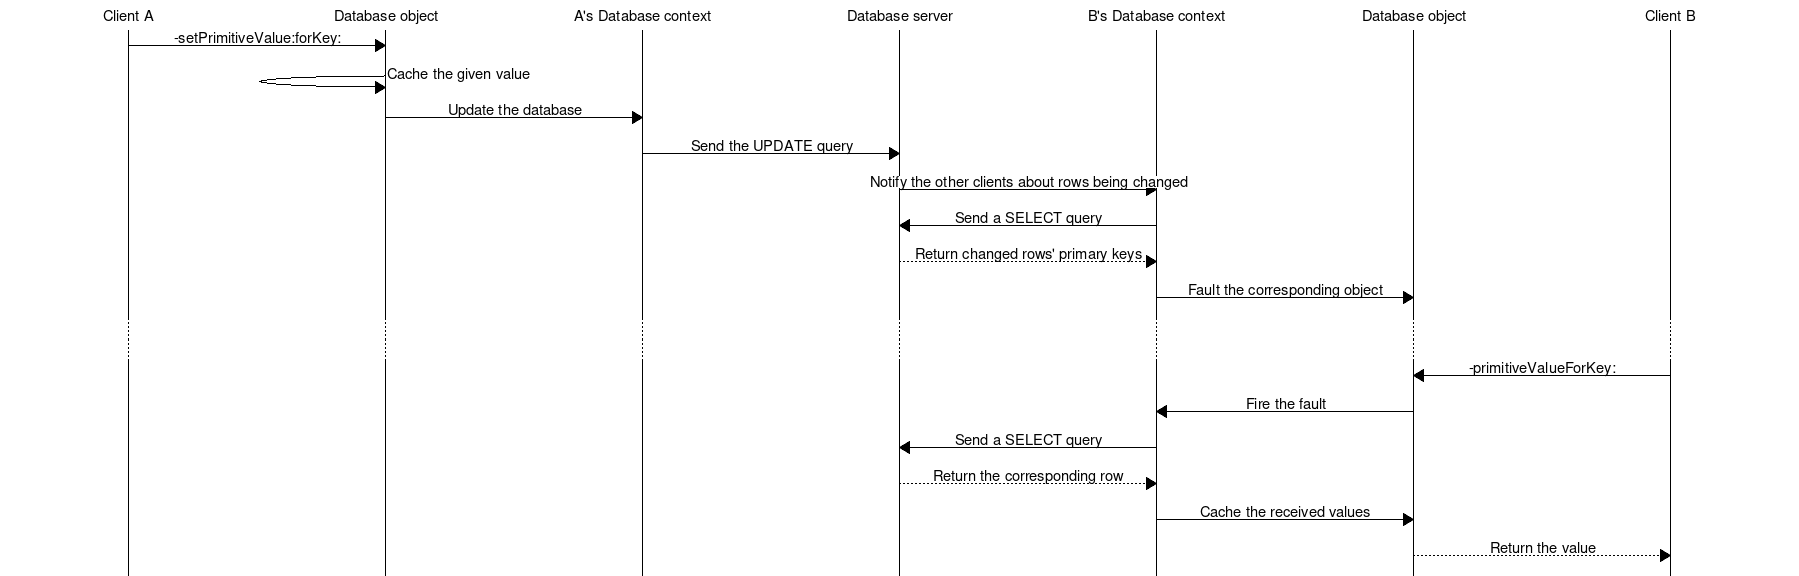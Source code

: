 msc
{
    hscale = "3";

    a    [ label = "Client A" ],
    obja [ label = "Database object" ],
    ctxa [ label = "A's Database context" ],
    db   [ label = "Database server" ],
    ctxb [ label = "B's Database context" ],
    objb [ label = "Database object" ],
    b    [ label = "Client B" ];
     
    a=>obja    [ label = "-setPrimitiveValue:forKey:" ];
    obja=>obja [ label = "Cache the given value" ];
    obja=>ctxa [ label = "Update the database" ];
    ctxa=>db   [ label = "Send the UPDATE query" ];
    db=>ctxb   [ label = "Notify the other clients about rows being changed" ];
    ctxb=>db   [ label = "Send a SELECT query" ];
    db>>ctxb   [ label = "Return changed rows' primary keys" ];
    ctxb=>objb [ label = "Fault the corresponding object" ];
    ...;
    ...;
    b=>objb    [ label = "-primitiveValueForKey:" ];
    objb=>ctxb [ label = "Fire the fault" ];
    ctxb=>db   [ label = "Send a SELECT query" ];
    db>>ctxb   [ label = "Return the corresponding row" ];
    ctxb=>objb [ label = "Cache the received values" ];
    objb>>b    [ label = "Return the value" ];
}

